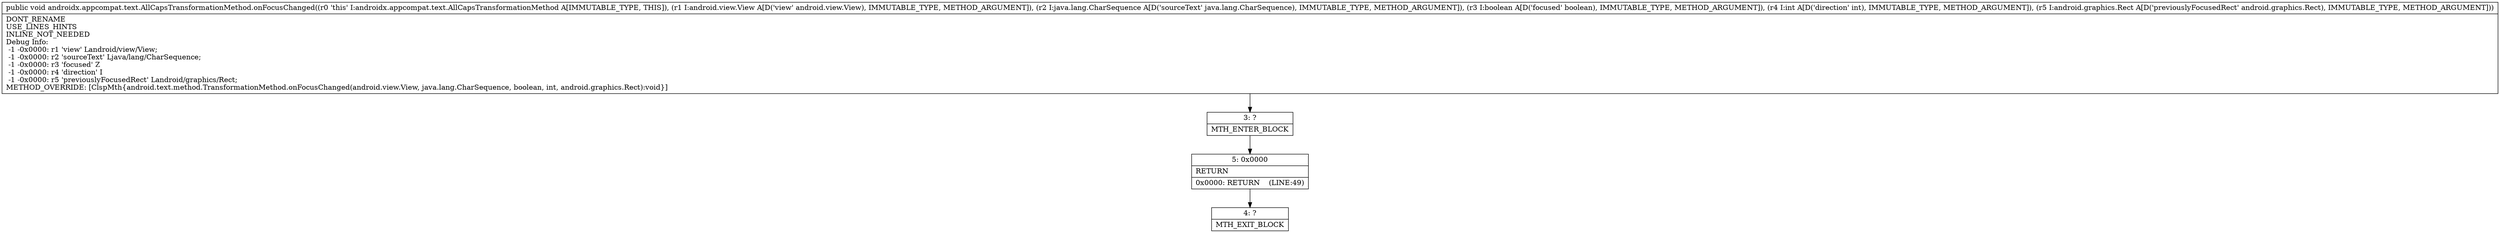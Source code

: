 digraph "CFG forandroidx.appcompat.text.AllCapsTransformationMethod.onFocusChanged(Landroid\/view\/View;Ljava\/lang\/CharSequence;ZILandroid\/graphics\/Rect;)V" {
Node_3 [shape=record,label="{3\:\ ?|MTH_ENTER_BLOCK\l}"];
Node_5 [shape=record,label="{5\:\ 0x0000|RETURN\l|0x0000: RETURN    (LINE:49)\l}"];
Node_4 [shape=record,label="{4\:\ ?|MTH_EXIT_BLOCK\l}"];
MethodNode[shape=record,label="{public void androidx.appcompat.text.AllCapsTransformationMethod.onFocusChanged((r0 'this' I:androidx.appcompat.text.AllCapsTransformationMethod A[IMMUTABLE_TYPE, THIS]), (r1 I:android.view.View A[D('view' android.view.View), IMMUTABLE_TYPE, METHOD_ARGUMENT]), (r2 I:java.lang.CharSequence A[D('sourceText' java.lang.CharSequence), IMMUTABLE_TYPE, METHOD_ARGUMENT]), (r3 I:boolean A[D('focused' boolean), IMMUTABLE_TYPE, METHOD_ARGUMENT]), (r4 I:int A[D('direction' int), IMMUTABLE_TYPE, METHOD_ARGUMENT]), (r5 I:android.graphics.Rect A[D('previouslyFocusedRect' android.graphics.Rect), IMMUTABLE_TYPE, METHOD_ARGUMENT]))  | DONT_RENAME\lUSE_LINES_HINTS\lINLINE_NOT_NEEDED\lDebug Info:\l  \-1 \-0x0000: r1 'view' Landroid\/view\/View;\l  \-1 \-0x0000: r2 'sourceText' Ljava\/lang\/CharSequence;\l  \-1 \-0x0000: r3 'focused' Z\l  \-1 \-0x0000: r4 'direction' I\l  \-1 \-0x0000: r5 'previouslyFocusedRect' Landroid\/graphics\/Rect;\lMETHOD_OVERRIDE: [ClspMth\{android.text.method.TransformationMethod.onFocusChanged(android.view.View, java.lang.CharSequence, boolean, int, android.graphics.Rect):void\}]\l}"];
MethodNode -> Node_3;Node_3 -> Node_5;
Node_5 -> Node_4;
}

